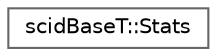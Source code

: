 digraph "Graphical Class Hierarchy"
{
 // LATEX_PDF_SIZE
  bgcolor="transparent";
  edge [fontname=Helvetica,fontsize=10,labelfontname=Helvetica,labelfontsize=10];
  node [fontname=Helvetica,fontsize=10,shape=box,height=0.2,width=0.4];
  rankdir="LR";
  Node0 [id="Node000000",label="scidBaseT::Stats",height=0.2,width=0.4,color="grey40", fillcolor="white", style="filled",URL="$structscid_base_t_1_1_stats.html",tooltip=" "];
}
